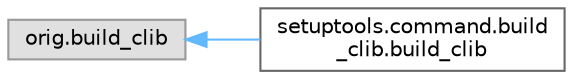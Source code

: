 digraph "Graphical Class Hierarchy"
{
 // LATEX_PDF_SIZE
  bgcolor="transparent";
  edge [fontname=Helvetica,fontsize=10,labelfontname=Helvetica,labelfontsize=10];
  node [fontname=Helvetica,fontsize=10,shape=box,height=0.2,width=0.4];
  rankdir="LR";
  Node0 [id="Node000000",label="orig.build_clib",height=0.2,width=0.4,color="grey60", fillcolor="#E0E0E0", style="filled",tooltip=" "];
  Node0 -> Node1 [id="edge2098_Node000000_Node000001",dir="back",color="steelblue1",style="solid",tooltip=" "];
  Node1 [id="Node000001",label="setuptools.command.build\l_clib.build_clib",height=0.2,width=0.4,color="grey40", fillcolor="white", style="filled",URL="$classsetuptools_1_1command_1_1build__clib_1_1build__clib.html",tooltip=" "];
}
